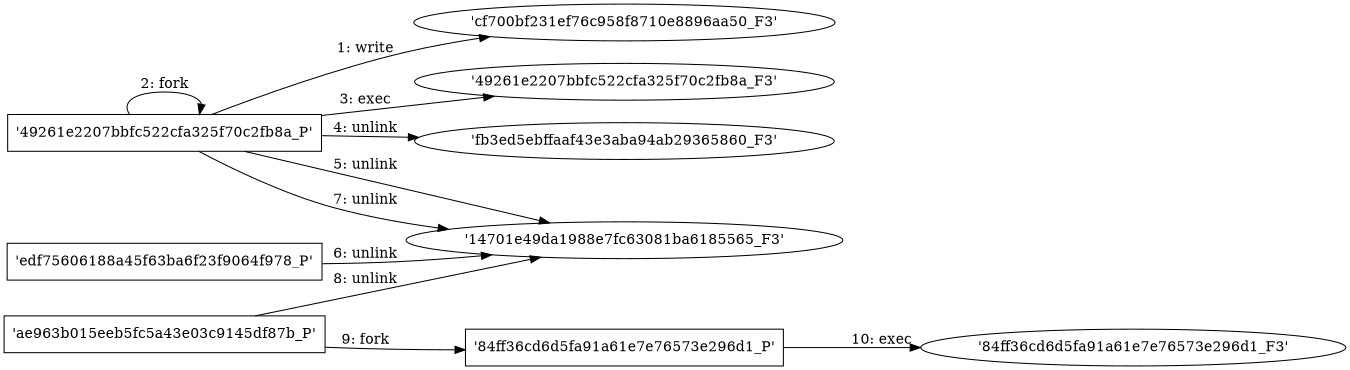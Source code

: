 digraph "D:\Learning\Paper\apt\基于CTI的攻击预警\Dataset\攻击图\ASGfromALLCTI\Protecting your data and maintaining compliance in a remote work environment.dot" {
rankdir="LR"
size="9"
fixedsize="false"
splines="true"
nodesep=0.3
ranksep=0
fontsize=10
overlap="scalexy"
engine= "neato"
	"'cf700bf231ef76c958f8710e8896aa50_F3'" [node_type=file shape=ellipse]
	"'49261e2207bbfc522cfa325f70c2fb8a_P'" [node_type=Process shape=box]
	"'49261e2207bbfc522cfa325f70c2fb8a_P'" -> "'cf700bf231ef76c958f8710e8896aa50_F3'" [label="1: write"]
	"'49261e2207bbfc522cfa325f70c2fb8a_P'" [node_type=Process shape=box]
	"'49261e2207bbfc522cfa325f70c2fb8a_P'" [node_type=Process shape=box]
	"'49261e2207bbfc522cfa325f70c2fb8a_P'" -> "'49261e2207bbfc522cfa325f70c2fb8a_P'" [label="2: fork"]
	"'49261e2207bbfc522cfa325f70c2fb8a_P'" [node_type=Process shape=box]
	"'49261e2207bbfc522cfa325f70c2fb8a_F3'" [node_type=File shape=ellipse]
	"'49261e2207bbfc522cfa325f70c2fb8a_P'" -> "'49261e2207bbfc522cfa325f70c2fb8a_F3'" [label="3: exec"]
	"'fb3ed5ebffaaf43e3aba94ab29365860_F3'" [node_type=file shape=ellipse]
	"'49261e2207bbfc522cfa325f70c2fb8a_P'" [node_type=Process shape=box]
	"'49261e2207bbfc522cfa325f70c2fb8a_P'" -> "'fb3ed5ebffaaf43e3aba94ab29365860_F3'" [label="4: unlink"]
	"'14701e49da1988e7fc63081ba6185565_F3'" [node_type=file shape=ellipse]
	"'49261e2207bbfc522cfa325f70c2fb8a_P'" [node_type=Process shape=box]
	"'49261e2207bbfc522cfa325f70c2fb8a_P'" -> "'14701e49da1988e7fc63081ba6185565_F3'" [label="5: unlink"]
	"'14701e49da1988e7fc63081ba6185565_F3'" [node_type=file shape=ellipse]
	"'edf75606188a45f63ba6f23f9064f978_P'" [node_type=Process shape=box]
	"'edf75606188a45f63ba6f23f9064f978_P'" -> "'14701e49da1988e7fc63081ba6185565_F3'" [label="6: unlink"]
	"'14701e49da1988e7fc63081ba6185565_F3'" [node_type=file shape=ellipse]
	"'49261e2207bbfc522cfa325f70c2fb8a_P'" [node_type=Process shape=box]
	"'49261e2207bbfc522cfa325f70c2fb8a_P'" -> "'14701e49da1988e7fc63081ba6185565_F3'" [label="7: unlink"]
	"'14701e49da1988e7fc63081ba6185565_F3'" [node_type=file shape=ellipse]
	"'ae963b015eeb5fc5a43e03c9145df87b_P'" [node_type=Process shape=box]
	"'ae963b015eeb5fc5a43e03c9145df87b_P'" -> "'14701e49da1988e7fc63081ba6185565_F3'" [label="8: unlink"]
	"'ae963b015eeb5fc5a43e03c9145df87b_P'" [node_type=Process shape=box]
	"'84ff36cd6d5fa91a61e7e76573e296d1_P'" [node_type=Process shape=box]
	"'ae963b015eeb5fc5a43e03c9145df87b_P'" -> "'84ff36cd6d5fa91a61e7e76573e296d1_P'" [label="9: fork"]
	"'84ff36cd6d5fa91a61e7e76573e296d1_P'" [node_type=Process shape=box]
	"'84ff36cd6d5fa91a61e7e76573e296d1_F3'" [node_type=File shape=ellipse]
	"'84ff36cd6d5fa91a61e7e76573e296d1_P'" -> "'84ff36cd6d5fa91a61e7e76573e296d1_F3'" [label="10: exec"]
}
